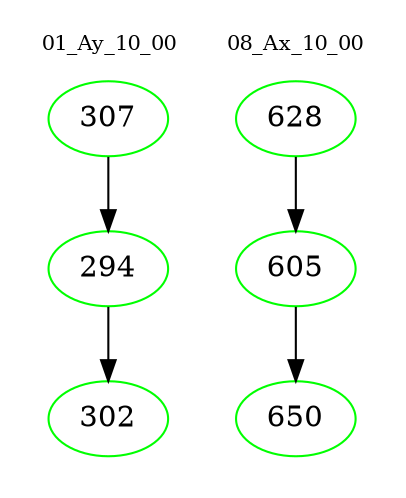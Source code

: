 digraph{
subgraph cluster_0 {
color = white
label = "01_Ay_10_00";
fontsize=10;
T0_307 [label="307", color="green"]
T0_307 -> T0_294 [color="black"]
T0_294 [label="294", color="green"]
T0_294 -> T0_302 [color="black"]
T0_302 [label="302", color="green"]
}
subgraph cluster_1 {
color = white
label = "08_Ax_10_00";
fontsize=10;
T1_628 [label="628", color="green"]
T1_628 -> T1_605 [color="black"]
T1_605 [label="605", color="green"]
T1_605 -> T1_650 [color="black"]
T1_650 [label="650", color="green"]
}
}
